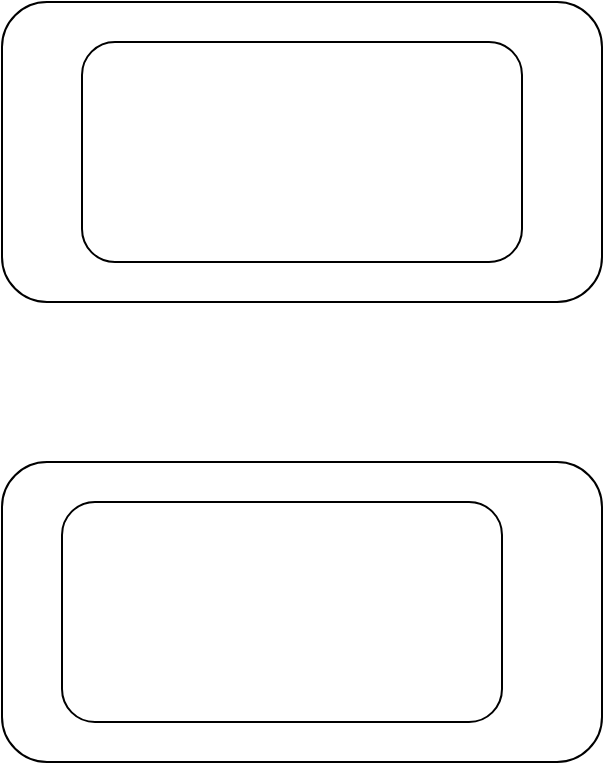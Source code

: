 <mxfile version="21.0.6" type="github">
  <diagram name="Página-1" id="GgPYX4N8JM6UEkdb0cbH">
    <mxGraphModel dx="1257" dy="680" grid="1" gridSize="10" guides="1" tooltips="1" connect="1" arrows="1" fold="1" page="1" pageScale="1" pageWidth="1169" pageHeight="827" math="0" shadow="0">
      <root>
        <mxCell id="0" />
        <mxCell id="1" parent="0" />
        <mxCell id="VW4w8P7txbQaL8yXionI-1" value="" style="rounded=1;whiteSpace=wrap;html=1;" vertex="1" parent="1">
          <mxGeometry x="50" y="90" width="300" height="150" as="geometry" />
        </mxCell>
        <mxCell id="VW4w8P7txbQaL8yXionI-2" value="" style="rounded=1;whiteSpace=wrap;html=1;" vertex="1" parent="1">
          <mxGeometry x="50" y="320" width="300" height="150" as="geometry" />
        </mxCell>
        <mxCell id="VW4w8P7txbQaL8yXionI-3" value="" style="rounded=1;whiteSpace=wrap;html=1;" vertex="1" parent="1">
          <mxGeometry x="90" y="110" width="220" height="110" as="geometry" />
        </mxCell>
        <mxCell id="VW4w8P7txbQaL8yXionI-4" value="" style="rounded=1;whiteSpace=wrap;html=1;" vertex="1" parent="1">
          <mxGeometry x="80" y="340" width="220" height="110" as="geometry" />
        </mxCell>
      </root>
    </mxGraphModel>
  </diagram>
</mxfile>
